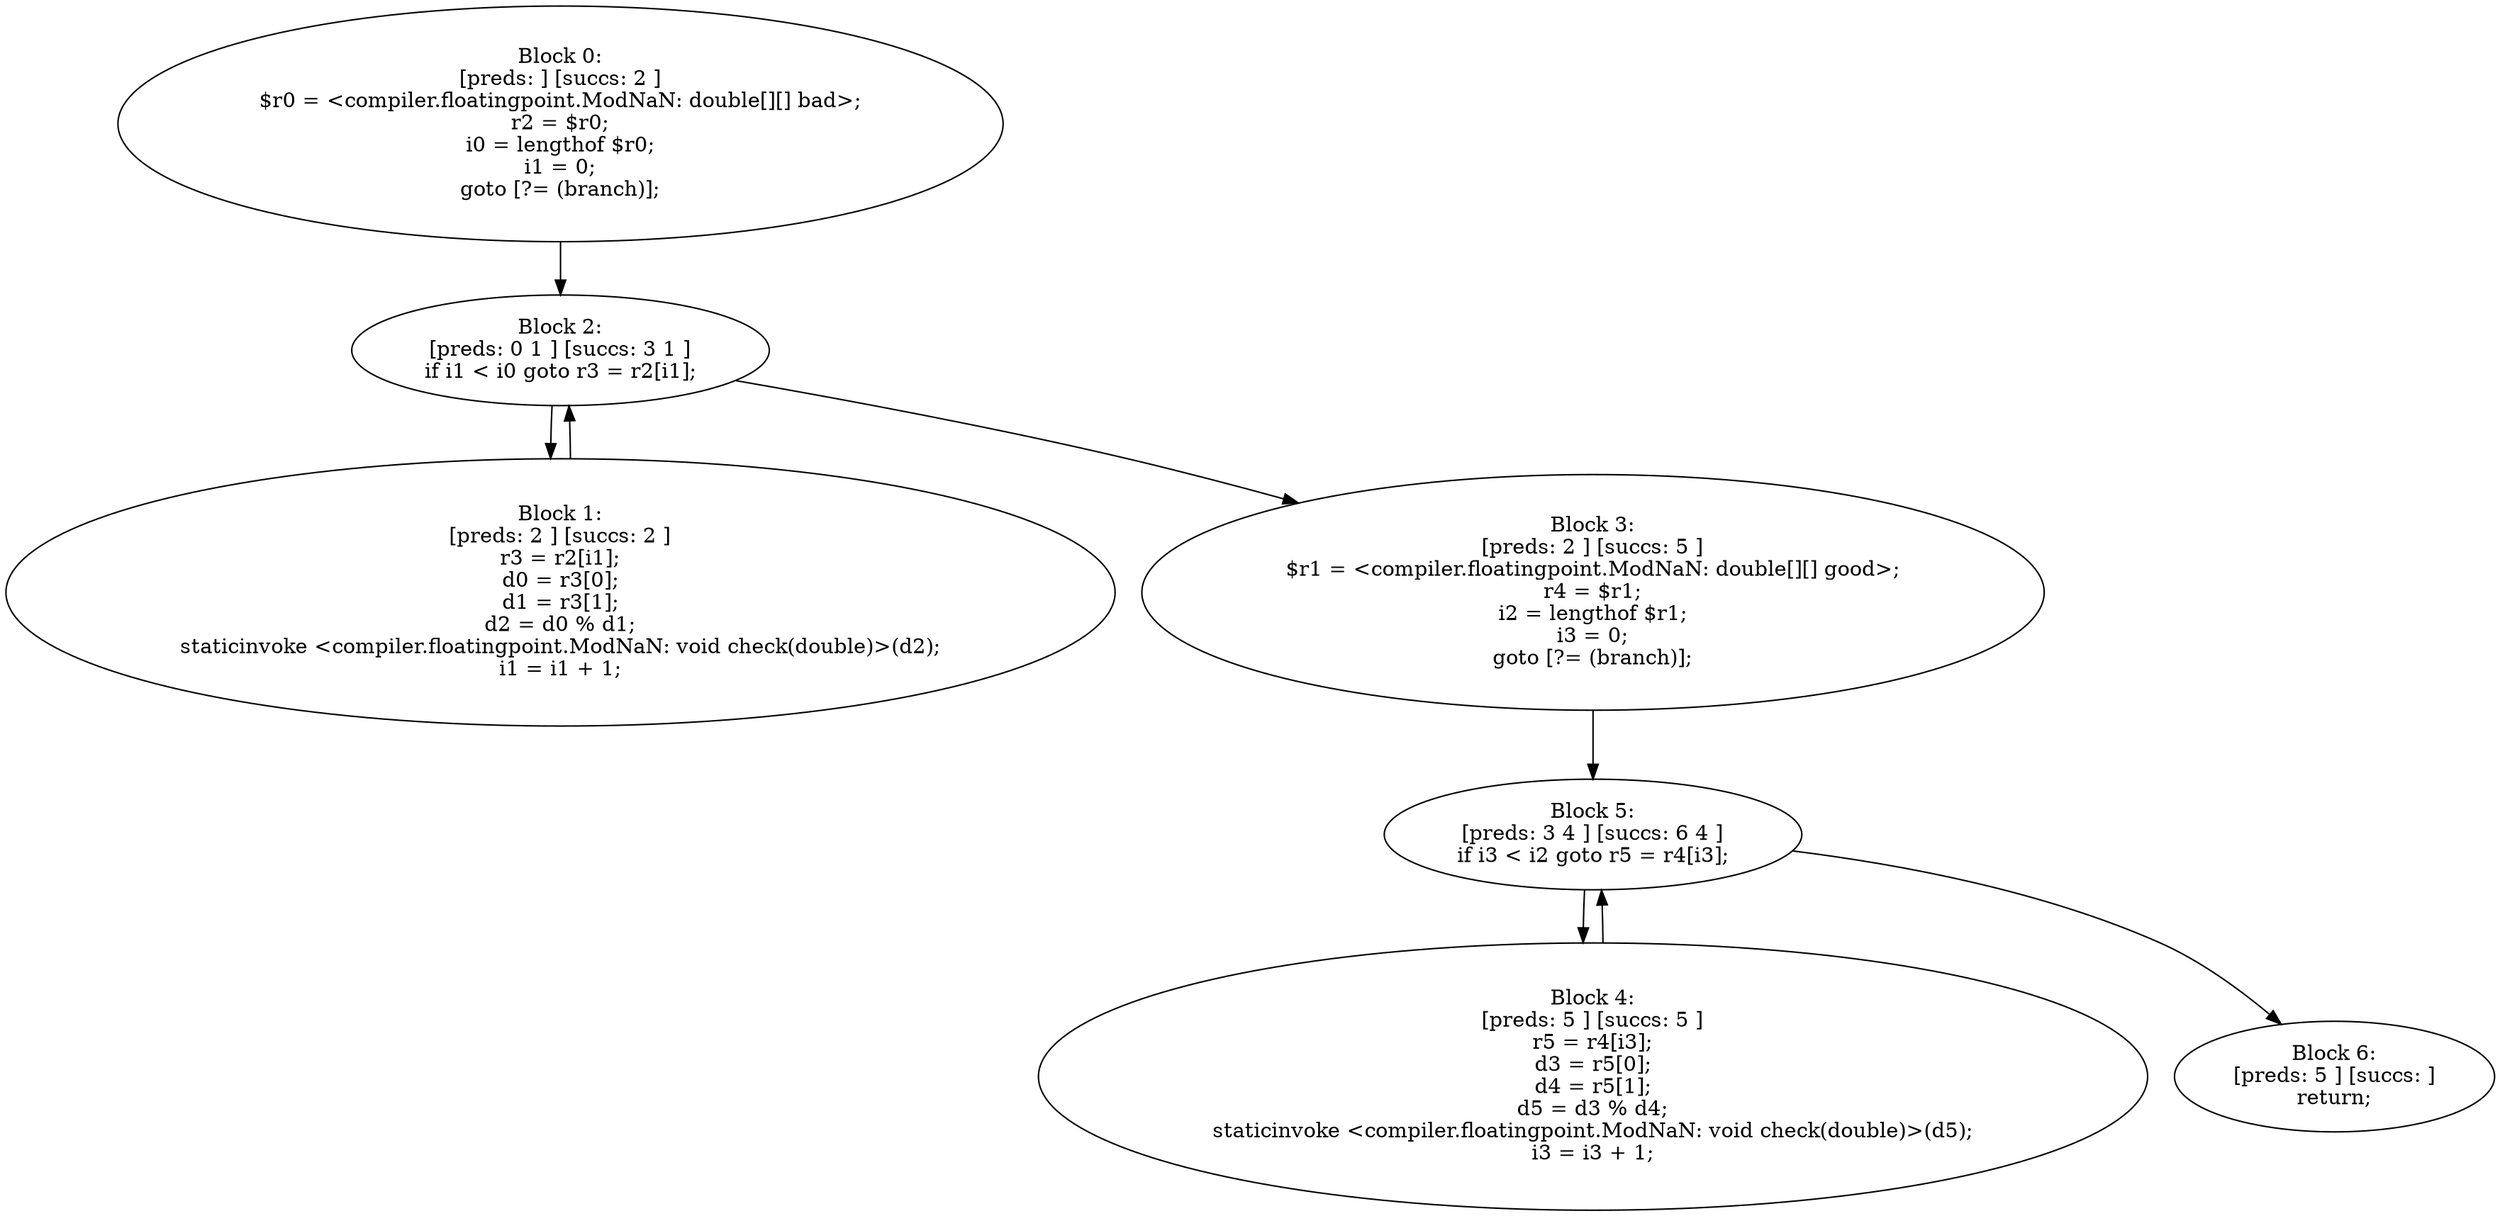 digraph "unitGraph" {
    "Block 0:
[preds: ] [succs: 2 ]
$r0 = <compiler.floatingpoint.ModNaN: double[][] bad>;
r2 = $r0;
i0 = lengthof $r0;
i1 = 0;
goto [?= (branch)];
"
    "Block 1:
[preds: 2 ] [succs: 2 ]
r3 = r2[i1];
d0 = r3[0];
d1 = r3[1];
d2 = d0 % d1;
staticinvoke <compiler.floatingpoint.ModNaN: void check(double)>(d2);
i1 = i1 + 1;
"
    "Block 2:
[preds: 0 1 ] [succs: 3 1 ]
if i1 < i0 goto r3 = r2[i1];
"
    "Block 3:
[preds: 2 ] [succs: 5 ]
$r1 = <compiler.floatingpoint.ModNaN: double[][] good>;
r4 = $r1;
i2 = lengthof $r1;
i3 = 0;
goto [?= (branch)];
"
    "Block 4:
[preds: 5 ] [succs: 5 ]
r5 = r4[i3];
d3 = r5[0];
d4 = r5[1];
d5 = d3 % d4;
staticinvoke <compiler.floatingpoint.ModNaN: void check(double)>(d5);
i3 = i3 + 1;
"
    "Block 5:
[preds: 3 4 ] [succs: 6 4 ]
if i3 < i2 goto r5 = r4[i3];
"
    "Block 6:
[preds: 5 ] [succs: ]
return;
"
    "Block 0:
[preds: ] [succs: 2 ]
$r0 = <compiler.floatingpoint.ModNaN: double[][] bad>;
r2 = $r0;
i0 = lengthof $r0;
i1 = 0;
goto [?= (branch)];
"->"Block 2:
[preds: 0 1 ] [succs: 3 1 ]
if i1 < i0 goto r3 = r2[i1];
";
    "Block 1:
[preds: 2 ] [succs: 2 ]
r3 = r2[i1];
d0 = r3[0];
d1 = r3[1];
d2 = d0 % d1;
staticinvoke <compiler.floatingpoint.ModNaN: void check(double)>(d2);
i1 = i1 + 1;
"->"Block 2:
[preds: 0 1 ] [succs: 3 1 ]
if i1 < i0 goto r3 = r2[i1];
";
    "Block 2:
[preds: 0 1 ] [succs: 3 1 ]
if i1 < i0 goto r3 = r2[i1];
"->"Block 3:
[preds: 2 ] [succs: 5 ]
$r1 = <compiler.floatingpoint.ModNaN: double[][] good>;
r4 = $r1;
i2 = lengthof $r1;
i3 = 0;
goto [?= (branch)];
";
    "Block 2:
[preds: 0 1 ] [succs: 3 1 ]
if i1 < i0 goto r3 = r2[i1];
"->"Block 1:
[preds: 2 ] [succs: 2 ]
r3 = r2[i1];
d0 = r3[0];
d1 = r3[1];
d2 = d0 % d1;
staticinvoke <compiler.floatingpoint.ModNaN: void check(double)>(d2);
i1 = i1 + 1;
";
    "Block 3:
[preds: 2 ] [succs: 5 ]
$r1 = <compiler.floatingpoint.ModNaN: double[][] good>;
r4 = $r1;
i2 = lengthof $r1;
i3 = 0;
goto [?= (branch)];
"->"Block 5:
[preds: 3 4 ] [succs: 6 4 ]
if i3 < i2 goto r5 = r4[i3];
";
    "Block 4:
[preds: 5 ] [succs: 5 ]
r5 = r4[i3];
d3 = r5[0];
d4 = r5[1];
d5 = d3 % d4;
staticinvoke <compiler.floatingpoint.ModNaN: void check(double)>(d5);
i3 = i3 + 1;
"->"Block 5:
[preds: 3 4 ] [succs: 6 4 ]
if i3 < i2 goto r5 = r4[i3];
";
    "Block 5:
[preds: 3 4 ] [succs: 6 4 ]
if i3 < i2 goto r5 = r4[i3];
"->"Block 6:
[preds: 5 ] [succs: ]
return;
";
    "Block 5:
[preds: 3 4 ] [succs: 6 4 ]
if i3 < i2 goto r5 = r4[i3];
"->"Block 4:
[preds: 5 ] [succs: 5 ]
r5 = r4[i3];
d3 = r5[0];
d4 = r5[1];
d5 = d3 % d4;
staticinvoke <compiler.floatingpoint.ModNaN: void check(double)>(d5);
i3 = i3 + 1;
";
}
